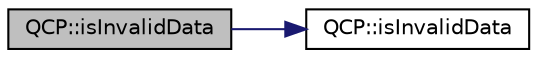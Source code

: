 digraph "QCP::isInvalidData"
{
 // LATEX_PDF_SIZE
  edge [fontname="Helvetica",fontsize="10",labelfontname="Helvetica",labelfontsize="10"];
  node [fontname="Helvetica",fontsize="10",shape=record];
  rankdir="LR";
  Node1 [label="QCP::isInvalidData",height=0.2,width=0.4,color="black", fillcolor="grey75", style="filled", fontcolor="black",tooltip=" "];
  Node1 -> Node2 [color="midnightblue",fontsize="10",style="solid",fontname="Helvetica"];
  Node2 [label="QCP::isInvalidData",height=0.2,width=0.4,color="black", fillcolor="white", style="filled",URL="$namespaceQCP.html#a07ab701c05329089f933b9cae2638a63",tooltip=" "];
}
